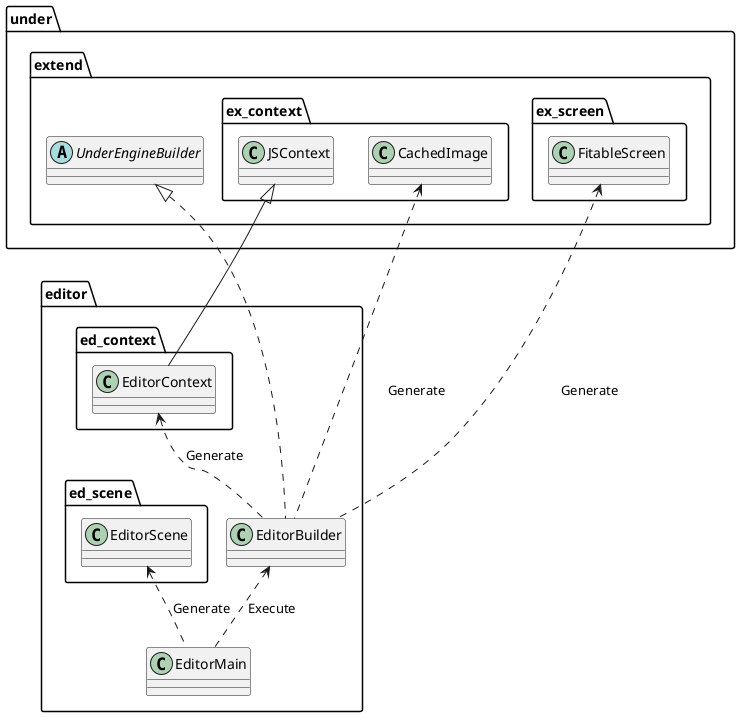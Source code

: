 @startuml EditorGameBase

package editor {
    class EditorMain
    class EditorBuilder

    package ed_context {
        class EditorContext
    }
}

package under {
    package extend {
        abstract UnderEngineBuilder
        package ex_context {
            class JSContext
            class CachedImage
        }
        package ex_screen {
            class FitableScreen
        }
    }
}

package editor {
    package ed_scene {
        class EditorScene
    }
}

EditorBuilder <.. EditorMain : "Execute"
EditorScene <.. EditorMain : "Generate"
FitableScreen <.. EditorBuilder : "Generate"
EditorContext <.. EditorBuilder : "Generate"
CachedImage <.. EditorBuilder : "Generate"

UnderEngineBuilder <|... EditorBuilder
JSContext <|-- EditorContext

@enduml
